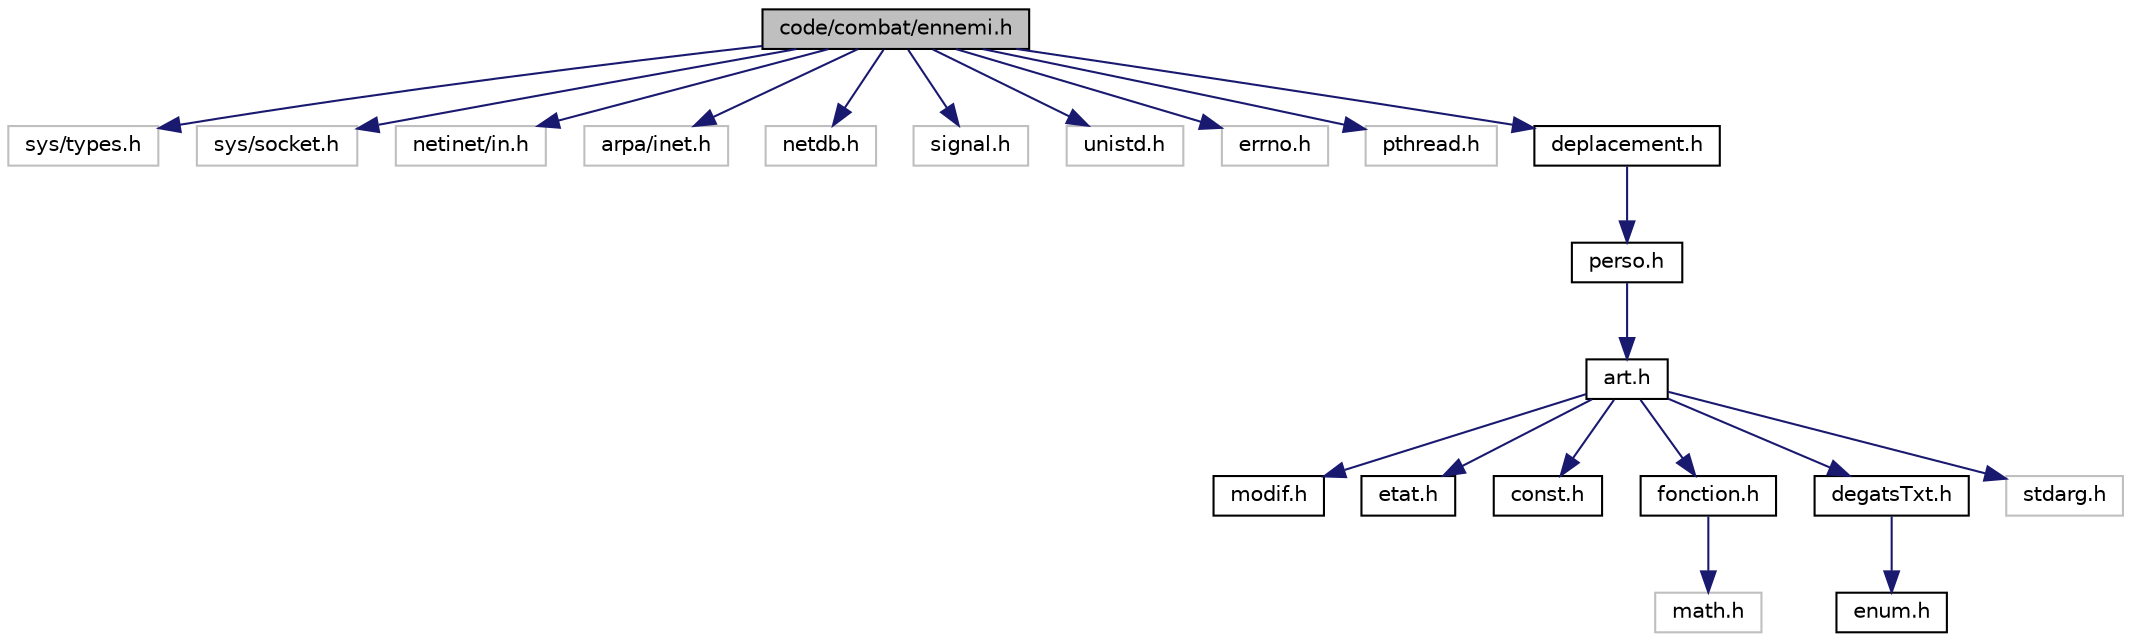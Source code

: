 digraph "code/combat/ennemi.h"
{
  edge [fontname="Helvetica",fontsize="10",labelfontname="Helvetica",labelfontsize="10"];
  node [fontname="Helvetica",fontsize="10",shape=record];
  Node0 [label="code/combat/ennemi.h",height=0.2,width=0.4,color="black", fillcolor="grey75", style="filled", fontcolor="black"];
  Node0 -> Node1 [color="midnightblue",fontsize="10",style="solid",fontname="Helvetica"];
  Node1 [label="sys/types.h",height=0.2,width=0.4,color="grey75", fillcolor="white", style="filled"];
  Node0 -> Node2 [color="midnightblue",fontsize="10",style="solid",fontname="Helvetica"];
  Node2 [label="sys/socket.h",height=0.2,width=0.4,color="grey75", fillcolor="white", style="filled"];
  Node0 -> Node3 [color="midnightblue",fontsize="10",style="solid",fontname="Helvetica"];
  Node3 [label="netinet/in.h",height=0.2,width=0.4,color="grey75", fillcolor="white", style="filled"];
  Node0 -> Node4 [color="midnightblue",fontsize="10",style="solid",fontname="Helvetica"];
  Node4 [label="arpa/inet.h",height=0.2,width=0.4,color="grey75", fillcolor="white", style="filled"];
  Node0 -> Node5 [color="midnightblue",fontsize="10",style="solid",fontname="Helvetica"];
  Node5 [label="netdb.h",height=0.2,width=0.4,color="grey75", fillcolor="white", style="filled"];
  Node0 -> Node6 [color="midnightblue",fontsize="10",style="solid",fontname="Helvetica"];
  Node6 [label="signal.h",height=0.2,width=0.4,color="grey75", fillcolor="white", style="filled"];
  Node0 -> Node7 [color="midnightblue",fontsize="10",style="solid",fontname="Helvetica"];
  Node7 [label="unistd.h",height=0.2,width=0.4,color="grey75", fillcolor="white", style="filled"];
  Node0 -> Node8 [color="midnightblue",fontsize="10",style="solid",fontname="Helvetica"];
  Node8 [label="errno.h",height=0.2,width=0.4,color="grey75", fillcolor="white", style="filled"];
  Node0 -> Node9 [color="midnightblue",fontsize="10",style="solid",fontname="Helvetica"];
  Node9 [label="pthread.h",height=0.2,width=0.4,color="grey75", fillcolor="white", style="filled"];
  Node0 -> Node10 [color="midnightblue",fontsize="10",style="solid",fontname="Helvetica"];
  Node10 [label="deplacement.h",height=0.2,width=0.4,color="black", fillcolor="white", style="filled",URL="$deplacement_8h.html",tooltip="primitive d&#39;interpretation des entrées claviers et structure pour le clavier "];
  Node10 -> Node11 [color="midnightblue",fontsize="10",style="solid",fontname="Helvetica"];
  Node11 [label="perso.h",height=0.2,width=0.4,color="black", fillcolor="white", style="filled",URL="$perso_8h.html",tooltip="Structure des personnages. "];
  Node11 -> Node12 [color="midnightblue",fontsize="10",style="solid",fontname="Helvetica"];
  Node12 [label="art.h",height=0.2,width=0.4,color="black", fillcolor="white", style="filled",URL="$art_8h.html",tooltip="structure et primitives des arts "];
  Node12 -> Node13 [color="midnightblue",fontsize="10",style="solid",fontname="Helvetica"];
  Node13 [label="modif.h",height=0.2,width=0.4,color="black", fillcolor="white", style="filled",URL="$modif_8h.html",tooltip="Structure qui permet de sauvegarder les valeurs de modifications des stats (valeur) pendant un certai..."];
  Node12 -> Node14 [color="midnightblue",fontsize="10",style="solid",fontname="Helvetica"];
  Node14 [label="etat.h",height=0.2,width=0.4,color="black", fillcolor="white", style="filled",URL="$etat_8h.html",tooltip="structure des etats (empoissoné, gelé, brulé) "];
  Node12 -> Node15 [color="midnightblue",fontsize="10",style="solid",fontname="Helvetica"];
  Node15 [label="const.h",height=0.2,width=0.4,color="black", fillcolor="white", style="filled",URL="$const_8h.html",tooltip="definition des constantes du programme "];
  Node12 -> Node16 [color="midnightblue",fontsize="10",style="solid",fontname="Helvetica"];
  Node16 [label="fonction.h",height=0.2,width=0.4,color="black", fillcolor="white", style="filled",URL="$fonction_8h.html",tooltip="primitive boite à outils "];
  Node16 -> Node17 [color="midnightblue",fontsize="10",style="solid",fontname="Helvetica"];
  Node17 [label="math.h",height=0.2,width=0.4,color="grey75", fillcolor="white", style="filled"];
  Node12 -> Node18 [color="midnightblue",fontsize="10",style="solid",fontname="Helvetica"];
  Node18 [label="degatsTxt.h",height=0.2,width=0.4,color="black", fillcolor="white", style="filled",URL="$degats_txt_8h.html",tooltip="primitive et structure textes qui seront affiché à l&#39;ecran "];
  Node18 -> Node19 [color="midnightblue",fontsize="10",style="solid",fontname="Helvetica"];
  Node19 [label="enum.h",height=0.2,width=0.4,color="black", fillcolor="white", style="filled",URL="$enum_8h.html",tooltip="enumeration du programme "];
  Node12 -> Node20 [color="midnightblue",fontsize="10",style="solid",fontname="Helvetica"];
  Node20 [label="stdarg.h",height=0.2,width=0.4,color="grey75", fillcolor="white", style="filled"];
}
